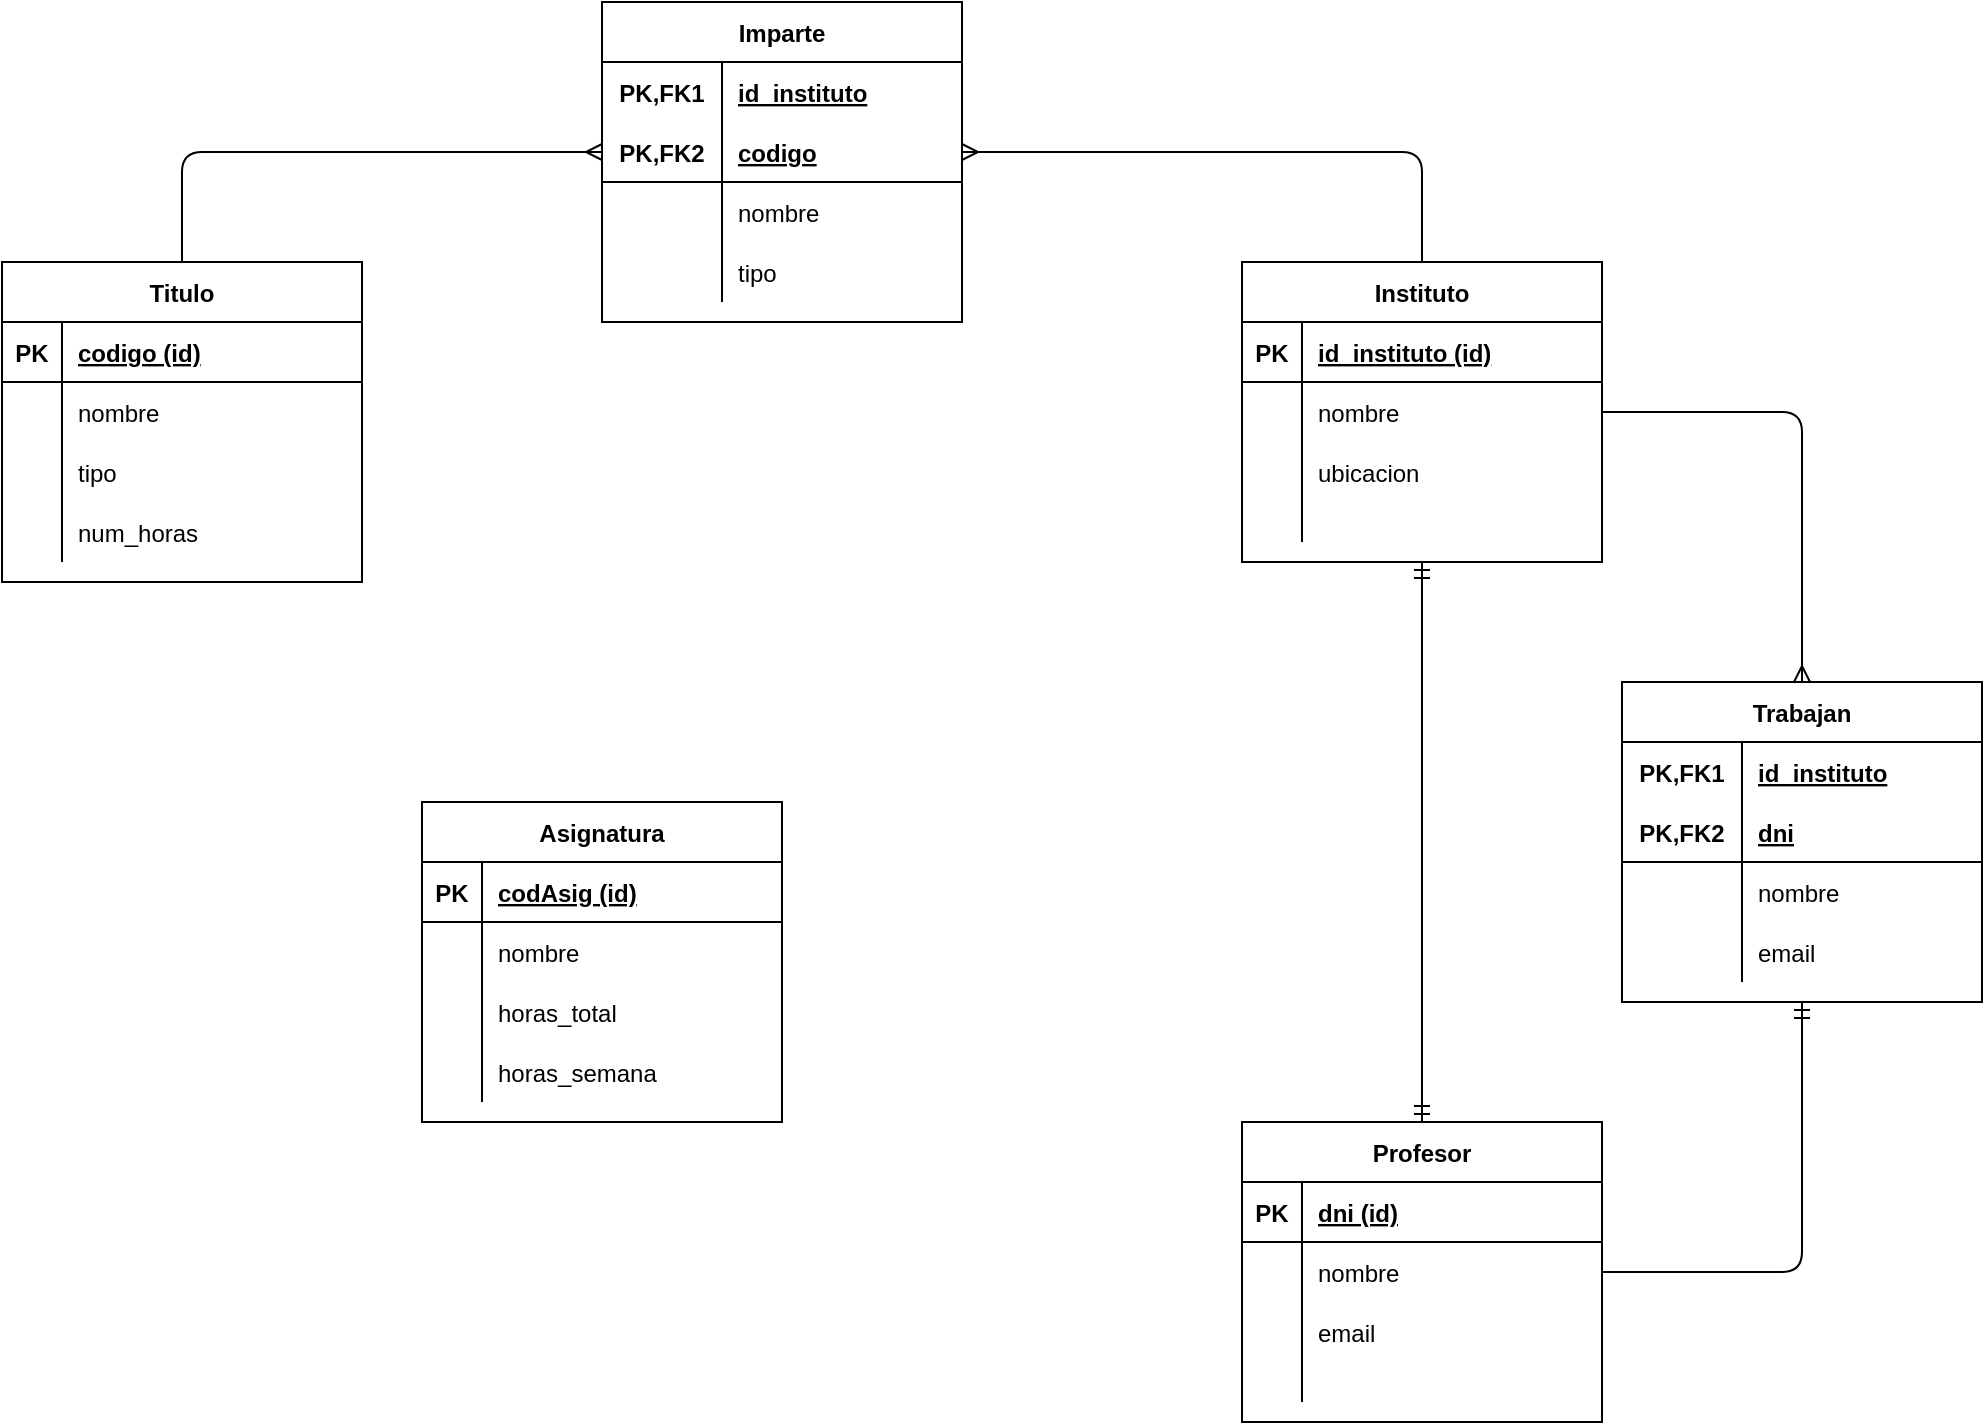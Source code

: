 <mxfile version="14.4.3" type="device"><diagram id="_zhoWjZBMgVjj9BQvRRQ" name="Página-1"><mxGraphModel dx="1550" dy="1594" grid="1" gridSize="10" guides="1" tooltips="1" connect="1" arrows="1" fold="1" page="1" pageScale="1" pageWidth="827" pageHeight="1169" math="0" shadow="0"><root><mxCell id="0"/><mxCell id="1" parent="0"/><mxCell id="cWxATuedg9ez5c01CH-7-1" value="Titulo" style="shape=table;startSize=30;container=1;collapsible=1;childLayout=tableLayout;fixedRows=1;rowLines=0;fontStyle=1;align=center;resizeLast=1;" vertex="1" parent="1"><mxGeometry x="-120" y="80" width="180" height="160" as="geometry"/></mxCell><mxCell id="cWxATuedg9ez5c01CH-7-2" value="" style="shape=partialRectangle;collapsible=0;dropTarget=0;pointerEvents=0;fillColor=none;top=0;left=0;bottom=1;right=0;points=[[0,0.5],[1,0.5]];portConstraint=eastwest;" vertex="1" parent="cWxATuedg9ez5c01CH-7-1"><mxGeometry y="30" width="180" height="30" as="geometry"/></mxCell><mxCell id="cWxATuedg9ez5c01CH-7-3" value="PK" style="shape=partialRectangle;connectable=0;fillColor=none;top=0;left=0;bottom=0;right=0;fontStyle=1;overflow=hidden;" vertex="1" parent="cWxATuedg9ez5c01CH-7-2"><mxGeometry width="30" height="30" as="geometry"/></mxCell><mxCell id="cWxATuedg9ez5c01CH-7-4" value="codigo (id)" style="shape=partialRectangle;connectable=0;fillColor=none;top=0;left=0;bottom=0;right=0;align=left;spacingLeft=6;fontStyle=5;overflow=hidden;" vertex="1" parent="cWxATuedg9ez5c01CH-7-2"><mxGeometry x="30" width="150" height="30" as="geometry"/></mxCell><mxCell id="cWxATuedg9ez5c01CH-7-5" value="" style="shape=partialRectangle;collapsible=0;dropTarget=0;pointerEvents=0;fillColor=none;top=0;left=0;bottom=0;right=0;points=[[0,0.5],[1,0.5]];portConstraint=eastwest;" vertex="1" parent="cWxATuedg9ez5c01CH-7-1"><mxGeometry y="60" width="180" height="30" as="geometry"/></mxCell><mxCell id="cWxATuedg9ez5c01CH-7-6" value="" style="shape=partialRectangle;connectable=0;fillColor=none;top=0;left=0;bottom=0;right=0;editable=1;overflow=hidden;" vertex="1" parent="cWxATuedg9ez5c01CH-7-5"><mxGeometry width="30" height="30" as="geometry"/></mxCell><mxCell id="cWxATuedg9ez5c01CH-7-7" value="nombre" style="shape=partialRectangle;connectable=0;fillColor=none;top=0;left=0;bottom=0;right=0;align=left;spacingLeft=6;overflow=hidden;" vertex="1" parent="cWxATuedg9ez5c01CH-7-5"><mxGeometry x="30" width="150" height="30" as="geometry"/></mxCell><mxCell id="cWxATuedg9ez5c01CH-7-8" value="" style="shape=partialRectangle;collapsible=0;dropTarget=0;pointerEvents=0;fillColor=none;top=0;left=0;bottom=0;right=0;points=[[0,0.5],[1,0.5]];portConstraint=eastwest;" vertex="1" parent="cWxATuedg9ez5c01CH-7-1"><mxGeometry y="90" width="180" height="30" as="geometry"/></mxCell><mxCell id="cWxATuedg9ez5c01CH-7-9" value="" style="shape=partialRectangle;connectable=0;fillColor=none;top=0;left=0;bottom=0;right=0;editable=1;overflow=hidden;" vertex="1" parent="cWxATuedg9ez5c01CH-7-8"><mxGeometry width="30" height="30" as="geometry"/></mxCell><mxCell id="cWxATuedg9ez5c01CH-7-10" value="tipo" style="shape=partialRectangle;connectable=0;fillColor=none;top=0;left=0;bottom=0;right=0;align=left;spacingLeft=6;overflow=hidden;" vertex="1" parent="cWxATuedg9ez5c01CH-7-8"><mxGeometry x="30" width="150" height="30" as="geometry"/></mxCell><mxCell id="cWxATuedg9ez5c01CH-7-11" value="" style="shape=partialRectangle;collapsible=0;dropTarget=0;pointerEvents=0;fillColor=none;top=0;left=0;bottom=0;right=0;points=[[0,0.5],[1,0.5]];portConstraint=eastwest;" vertex="1" parent="cWxATuedg9ez5c01CH-7-1"><mxGeometry y="120" width="180" height="30" as="geometry"/></mxCell><mxCell id="cWxATuedg9ez5c01CH-7-12" value="" style="shape=partialRectangle;connectable=0;fillColor=none;top=0;left=0;bottom=0;right=0;editable=1;overflow=hidden;" vertex="1" parent="cWxATuedg9ez5c01CH-7-11"><mxGeometry width="30" height="30" as="geometry"/></mxCell><mxCell id="cWxATuedg9ez5c01CH-7-13" value="num_horas" style="shape=partialRectangle;connectable=0;fillColor=none;top=0;left=0;bottom=0;right=0;align=left;spacingLeft=6;overflow=hidden;" vertex="1" parent="cWxATuedg9ez5c01CH-7-11"><mxGeometry x="30" width="150" height="30" as="geometry"/></mxCell><mxCell id="cWxATuedg9ez5c01CH-7-14" value="Asignatura" style="shape=table;startSize=30;container=1;collapsible=1;childLayout=tableLayout;fixedRows=1;rowLines=0;fontStyle=1;align=center;resizeLast=1;" vertex="1" parent="1"><mxGeometry x="90" y="350" width="180" height="160" as="geometry"/></mxCell><mxCell id="cWxATuedg9ez5c01CH-7-15" value="" style="shape=partialRectangle;collapsible=0;dropTarget=0;pointerEvents=0;fillColor=none;top=0;left=0;bottom=1;right=0;points=[[0,0.5],[1,0.5]];portConstraint=eastwest;" vertex="1" parent="cWxATuedg9ez5c01CH-7-14"><mxGeometry y="30" width="180" height="30" as="geometry"/></mxCell><mxCell id="cWxATuedg9ez5c01CH-7-16" value="PK" style="shape=partialRectangle;connectable=0;fillColor=none;top=0;left=0;bottom=0;right=0;fontStyle=1;overflow=hidden;" vertex="1" parent="cWxATuedg9ez5c01CH-7-15"><mxGeometry width="30" height="30" as="geometry"/></mxCell><mxCell id="cWxATuedg9ez5c01CH-7-17" value="codAsig (id)" style="shape=partialRectangle;connectable=0;fillColor=none;top=0;left=0;bottom=0;right=0;align=left;spacingLeft=6;fontStyle=5;overflow=hidden;" vertex="1" parent="cWxATuedg9ez5c01CH-7-15"><mxGeometry x="30" width="150" height="30" as="geometry"/></mxCell><mxCell id="cWxATuedg9ez5c01CH-7-18" value="" style="shape=partialRectangle;collapsible=0;dropTarget=0;pointerEvents=0;fillColor=none;top=0;left=0;bottom=0;right=0;points=[[0,0.5],[1,0.5]];portConstraint=eastwest;" vertex="1" parent="cWxATuedg9ez5c01CH-7-14"><mxGeometry y="60" width="180" height="30" as="geometry"/></mxCell><mxCell id="cWxATuedg9ez5c01CH-7-19" value="" style="shape=partialRectangle;connectable=0;fillColor=none;top=0;left=0;bottom=0;right=0;editable=1;overflow=hidden;" vertex="1" parent="cWxATuedg9ez5c01CH-7-18"><mxGeometry width="30" height="30" as="geometry"/></mxCell><mxCell id="cWxATuedg9ez5c01CH-7-20" value="nombre" style="shape=partialRectangle;connectable=0;fillColor=none;top=0;left=0;bottom=0;right=0;align=left;spacingLeft=6;overflow=hidden;" vertex="1" parent="cWxATuedg9ez5c01CH-7-18"><mxGeometry x="30" width="150" height="30" as="geometry"/></mxCell><mxCell id="cWxATuedg9ez5c01CH-7-21" value="" style="shape=partialRectangle;collapsible=0;dropTarget=0;pointerEvents=0;fillColor=none;top=0;left=0;bottom=0;right=0;points=[[0,0.5],[1,0.5]];portConstraint=eastwest;" vertex="1" parent="cWxATuedg9ez5c01CH-7-14"><mxGeometry y="90" width="180" height="30" as="geometry"/></mxCell><mxCell id="cWxATuedg9ez5c01CH-7-22" value="" style="shape=partialRectangle;connectable=0;fillColor=none;top=0;left=0;bottom=0;right=0;editable=1;overflow=hidden;" vertex="1" parent="cWxATuedg9ez5c01CH-7-21"><mxGeometry width="30" height="30" as="geometry"/></mxCell><mxCell id="cWxATuedg9ez5c01CH-7-23" value="horas_total" style="shape=partialRectangle;connectable=0;fillColor=none;top=0;left=0;bottom=0;right=0;align=left;spacingLeft=6;overflow=hidden;" vertex="1" parent="cWxATuedg9ez5c01CH-7-21"><mxGeometry x="30" width="150" height="30" as="geometry"/></mxCell><mxCell id="cWxATuedg9ez5c01CH-7-24" value="" style="shape=partialRectangle;collapsible=0;dropTarget=0;pointerEvents=0;fillColor=none;top=0;left=0;bottom=0;right=0;points=[[0,0.5],[1,0.5]];portConstraint=eastwest;" vertex="1" parent="cWxATuedg9ez5c01CH-7-14"><mxGeometry y="120" width="180" height="30" as="geometry"/></mxCell><mxCell id="cWxATuedg9ez5c01CH-7-25" value="" style="shape=partialRectangle;connectable=0;fillColor=none;top=0;left=0;bottom=0;right=0;editable=1;overflow=hidden;" vertex="1" parent="cWxATuedg9ez5c01CH-7-24"><mxGeometry width="30" height="30" as="geometry"/></mxCell><mxCell id="cWxATuedg9ez5c01CH-7-26" value="horas_semana" style="shape=partialRectangle;connectable=0;fillColor=none;top=0;left=0;bottom=0;right=0;align=left;spacingLeft=6;overflow=hidden;" vertex="1" parent="cWxATuedg9ez5c01CH-7-24"><mxGeometry x="30" width="150" height="30" as="geometry"/></mxCell><mxCell id="cWxATuedg9ez5c01CH-7-27" value="Instituto" style="shape=table;startSize=30;container=1;collapsible=1;childLayout=tableLayout;fixedRows=1;rowLines=0;fontStyle=1;align=center;resizeLast=1;" vertex="1" parent="1"><mxGeometry x="500" y="80" width="180" height="150" as="geometry"/></mxCell><mxCell id="cWxATuedg9ez5c01CH-7-28" value="" style="shape=partialRectangle;collapsible=0;dropTarget=0;pointerEvents=0;fillColor=none;top=0;left=0;bottom=1;right=0;points=[[0,0.5],[1,0.5]];portConstraint=eastwest;" vertex="1" parent="cWxATuedg9ez5c01CH-7-27"><mxGeometry y="30" width="180" height="30" as="geometry"/></mxCell><mxCell id="cWxATuedg9ez5c01CH-7-29" value="PK" style="shape=partialRectangle;connectable=0;fillColor=none;top=0;left=0;bottom=0;right=0;fontStyle=1;overflow=hidden;" vertex="1" parent="cWxATuedg9ez5c01CH-7-28"><mxGeometry width="30" height="30" as="geometry"/></mxCell><mxCell id="cWxATuedg9ez5c01CH-7-30" value="id_instituto (id)" style="shape=partialRectangle;connectable=0;fillColor=none;top=0;left=0;bottom=0;right=0;align=left;spacingLeft=6;fontStyle=5;overflow=hidden;" vertex="1" parent="cWxATuedg9ez5c01CH-7-28"><mxGeometry x="30" width="150" height="30" as="geometry"/></mxCell><mxCell id="cWxATuedg9ez5c01CH-7-31" value="" style="shape=partialRectangle;collapsible=0;dropTarget=0;pointerEvents=0;fillColor=none;top=0;left=0;bottom=0;right=0;points=[[0,0.5],[1,0.5]];portConstraint=eastwest;" vertex="1" parent="cWxATuedg9ez5c01CH-7-27"><mxGeometry y="60" width="180" height="30" as="geometry"/></mxCell><mxCell id="cWxATuedg9ez5c01CH-7-32" value="" style="shape=partialRectangle;connectable=0;fillColor=none;top=0;left=0;bottom=0;right=0;editable=1;overflow=hidden;" vertex="1" parent="cWxATuedg9ez5c01CH-7-31"><mxGeometry width="30" height="30" as="geometry"/></mxCell><mxCell id="cWxATuedg9ez5c01CH-7-33" value="nombre" style="shape=partialRectangle;connectable=0;fillColor=none;top=0;left=0;bottom=0;right=0;align=left;spacingLeft=6;overflow=hidden;" vertex="1" parent="cWxATuedg9ez5c01CH-7-31"><mxGeometry x="30" width="150" height="30" as="geometry"/></mxCell><mxCell id="cWxATuedg9ez5c01CH-7-34" value="" style="shape=partialRectangle;collapsible=0;dropTarget=0;pointerEvents=0;fillColor=none;top=0;left=0;bottom=0;right=0;points=[[0,0.5],[1,0.5]];portConstraint=eastwest;" vertex="1" parent="cWxATuedg9ez5c01CH-7-27"><mxGeometry y="90" width="180" height="30" as="geometry"/></mxCell><mxCell id="cWxATuedg9ez5c01CH-7-35" value="" style="shape=partialRectangle;connectable=0;fillColor=none;top=0;left=0;bottom=0;right=0;editable=1;overflow=hidden;" vertex="1" parent="cWxATuedg9ez5c01CH-7-34"><mxGeometry width="30" height="30" as="geometry"/></mxCell><mxCell id="cWxATuedg9ez5c01CH-7-36" value="ubicacion" style="shape=partialRectangle;connectable=0;fillColor=none;top=0;left=0;bottom=0;right=0;align=left;spacingLeft=6;overflow=hidden;" vertex="1" parent="cWxATuedg9ez5c01CH-7-34"><mxGeometry x="30" width="150" height="30" as="geometry"/></mxCell><mxCell id="cWxATuedg9ez5c01CH-7-37" value="" style="shape=partialRectangle;collapsible=0;dropTarget=0;pointerEvents=0;fillColor=none;top=0;left=0;bottom=0;right=0;points=[[0,0.5],[1,0.5]];portConstraint=eastwest;" vertex="1" parent="cWxATuedg9ez5c01CH-7-27"><mxGeometry y="120" width="180" height="20" as="geometry"/></mxCell><mxCell id="cWxATuedg9ez5c01CH-7-38" value="" style="shape=partialRectangle;connectable=0;fillColor=none;top=0;left=0;bottom=0;right=0;editable=1;overflow=hidden;" vertex="1" parent="cWxATuedg9ez5c01CH-7-37"><mxGeometry width="30" height="20" as="geometry"/></mxCell><mxCell id="cWxATuedg9ez5c01CH-7-39" value="" style="shape=partialRectangle;connectable=0;fillColor=none;top=0;left=0;bottom=0;right=0;align=left;spacingLeft=6;overflow=hidden;" vertex="1" parent="cWxATuedg9ez5c01CH-7-37"><mxGeometry x="30" width="150" height="20" as="geometry"/></mxCell><mxCell id="cWxATuedg9ez5c01CH-7-41" value="Profesor" style="shape=table;startSize=30;container=1;collapsible=1;childLayout=tableLayout;fixedRows=1;rowLines=0;fontStyle=1;align=center;resizeLast=1;" vertex="1" parent="1"><mxGeometry x="500" y="510" width="180" height="150" as="geometry"/></mxCell><mxCell id="cWxATuedg9ez5c01CH-7-42" value="" style="shape=partialRectangle;collapsible=0;dropTarget=0;pointerEvents=0;fillColor=none;top=0;left=0;bottom=1;right=0;points=[[0,0.5],[1,0.5]];portConstraint=eastwest;" vertex="1" parent="cWxATuedg9ez5c01CH-7-41"><mxGeometry y="30" width="180" height="30" as="geometry"/></mxCell><mxCell id="cWxATuedg9ez5c01CH-7-43" value="PK" style="shape=partialRectangle;connectable=0;fillColor=none;top=0;left=0;bottom=0;right=0;fontStyle=1;overflow=hidden;" vertex="1" parent="cWxATuedg9ez5c01CH-7-42"><mxGeometry width="30" height="30" as="geometry"/></mxCell><mxCell id="cWxATuedg9ez5c01CH-7-44" value="dni (id)" style="shape=partialRectangle;connectable=0;fillColor=none;top=0;left=0;bottom=0;right=0;align=left;spacingLeft=6;fontStyle=5;overflow=hidden;" vertex="1" parent="cWxATuedg9ez5c01CH-7-42"><mxGeometry x="30" width="150" height="30" as="geometry"/></mxCell><mxCell id="cWxATuedg9ez5c01CH-7-45" value="" style="shape=partialRectangle;collapsible=0;dropTarget=0;pointerEvents=0;fillColor=none;top=0;left=0;bottom=0;right=0;points=[[0,0.5],[1,0.5]];portConstraint=eastwest;" vertex="1" parent="cWxATuedg9ez5c01CH-7-41"><mxGeometry y="60" width="180" height="30" as="geometry"/></mxCell><mxCell id="cWxATuedg9ez5c01CH-7-46" value="" style="shape=partialRectangle;connectable=0;fillColor=none;top=0;left=0;bottom=0;right=0;editable=1;overflow=hidden;" vertex="1" parent="cWxATuedg9ez5c01CH-7-45"><mxGeometry width="30" height="30" as="geometry"/></mxCell><mxCell id="cWxATuedg9ez5c01CH-7-47" value="nombre" style="shape=partialRectangle;connectable=0;fillColor=none;top=0;left=0;bottom=0;right=0;align=left;spacingLeft=6;overflow=hidden;" vertex="1" parent="cWxATuedg9ez5c01CH-7-45"><mxGeometry x="30" width="150" height="30" as="geometry"/></mxCell><mxCell id="cWxATuedg9ez5c01CH-7-48" value="" style="shape=partialRectangle;collapsible=0;dropTarget=0;pointerEvents=0;fillColor=none;top=0;left=0;bottom=0;right=0;points=[[0,0.5],[1,0.5]];portConstraint=eastwest;" vertex="1" parent="cWxATuedg9ez5c01CH-7-41"><mxGeometry y="90" width="180" height="30" as="geometry"/></mxCell><mxCell id="cWxATuedg9ez5c01CH-7-49" value="" style="shape=partialRectangle;connectable=0;fillColor=none;top=0;left=0;bottom=0;right=0;editable=1;overflow=hidden;" vertex="1" parent="cWxATuedg9ez5c01CH-7-48"><mxGeometry width="30" height="30" as="geometry"/></mxCell><mxCell id="cWxATuedg9ez5c01CH-7-50" value="email" style="shape=partialRectangle;connectable=0;fillColor=none;top=0;left=0;bottom=0;right=0;align=left;spacingLeft=6;overflow=hidden;" vertex="1" parent="cWxATuedg9ez5c01CH-7-48"><mxGeometry x="30" width="150" height="30" as="geometry"/></mxCell><mxCell id="cWxATuedg9ez5c01CH-7-51" value="" style="shape=partialRectangle;collapsible=0;dropTarget=0;pointerEvents=0;fillColor=none;top=0;left=0;bottom=0;right=0;points=[[0,0.5],[1,0.5]];portConstraint=eastwest;" vertex="1" parent="cWxATuedg9ez5c01CH-7-41"><mxGeometry y="120" width="180" height="20" as="geometry"/></mxCell><mxCell id="cWxATuedg9ez5c01CH-7-52" value="" style="shape=partialRectangle;connectable=0;fillColor=none;top=0;left=0;bottom=0;right=0;editable=1;overflow=hidden;" vertex="1" parent="cWxATuedg9ez5c01CH-7-51"><mxGeometry width="30" height="20" as="geometry"/></mxCell><mxCell id="cWxATuedg9ez5c01CH-7-53" value="" style="shape=partialRectangle;connectable=0;fillColor=none;top=0;left=0;bottom=0;right=0;align=left;spacingLeft=6;overflow=hidden;" vertex="1" parent="cWxATuedg9ez5c01CH-7-51"><mxGeometry x="30" width="150" height="20" as="geometry"/></mxCell><mxCell id="cWxATuedg9ez5c01CH-7-81" value="Trabajan" style="shape=table;startSize=30;container=1;collapsible=1;childLayout=tableLayout;fixedRows=1;rowLines=0;fontStyle=1;align=center;resizeLast=1;" vertex="1" parent="1"><mxGeometry x="690" y="290" width="180" height="160" as="geometry"/></mxCell><mxCell id="cWxATuedg9ez5c01CH-7-82" value="" style="shape=partialRectangle;collapsible=0;dropTarget=0;pointerEvents=0;fillColor=none;top=0;left=0;bottom=0;right=0;points=[[0,0.5],[1,0.5]];portConstraint=eastwest;" vertex="1" parent="cWxATuedg9ez5c01CH-7-81"><mxGeometry y="30" width="180" height="30" as="geometry"/></mxCell><mxCell id="cWxATuedg9ez5c01CH-7-83" value="PK,FK1" style="shape=partialRectangle;connectable=0;fillColor=none;top=0;left=0;bottom=0;right=0;fontStyle=1;overflow=hidden;" vertex="1" parent="cWxATuedg9ez5c01CH-7-82"><mxGeometry width="60" height="30" as="geometry"/></mxCell><mxCell id="cWxATuedg9ez5c01CH-7-84" value="id_instituto" style="shape=partialRectangle;connectable=0;fillColor=none;top=0;left=0;bottom=0;right=0;align=left;spacingLeft=6;fontStyle=5;overflow=hidden;" vertex="1" parent="cWxATuedg9ez5c01CH-7-82"><mxGeometry x="60" width="120" height="30" as="geometry"/></mxCell><mxCell id="cWxATuedg9ez5c01CH-7-85" value="" style="shape=partialRectangle;collapsible=0;dropTarget=0;pointerEvents=0;fillColor=none;top=0;left=0;bottom=1;right=0;points=[[0,0.5],[1,0.5]];portConstraint=eastwest;" vertex="1" parent="cWxATuedg9ez5c01CH-7-81"><mxGeometry y="60" width="180" height="30" as="geometry"/></mxCell><mxCell id="cWxATuedg9ez5c01CH-7-86" value="PK,FK2" style="shape=partialRectangle;connectable=0;fillColor=none;top=0;left=0;bottom=0;right=0;fontStyle=1;overflow=hidden;" vertex="1" parent="cWxATuedg9ez5c01CH-7-85"><mxGeometry width="60" height="30" as="geometry"/></mxCell><mxCell id="cWxATuedg9ez5c01CH-7-87" value="dni" style="shape=partialRectangle;connectable=0;fillColor=none;top=0;left=0;bottom=0;right=0;align=left;spacingLeft=6;fontStyle=5;overflow=hidden;" vertex="1" parent="cWxATuedg9ez5c01CH-7-85"><mxGeometry x="60" width="120" height="30" as="geometry"/></mxCell><mxCell id="cWxATuedg9ez5c01CH-7-88" value="" style="shape=partialRectangle;collapsible=0;dropTarget=0;pointerEvents=0;fillColor=none;top=0;left=0;bottom=0;right=0;points=[[0,0.5],[1,0.5]];portConstraint=eastwest;" vertex="1" parent="cWxATuedg9ez5c01CH-7-81"><mxGeometry y="90" width="180" height="30" as="geometry"/></mxCell><mxCell id="cWxATuedg9ez5c01CH-7-89" value="" style="shape=partialRectangle;connectable=0;fillColor=none;top=0;left=0;bottom=0;right=0;editable=1;overflow=hidden;" vertex="1" parent="cWxATuedg9ez5c01CH-7-88"><mxGeometry width="60" height="30" as="geometry"/></mxCell><mxCell id="cWxATuedg9ez5c01CH-7-90" value="nombre" style="shape=partialRectangle;connectable=0;fillColor=none;top=0;left=0;bottom=0;right=0;align=left;spacingLeft=6;overflow=hidden;" vertex="1" parent="cWxATuedg9ez5c01CH-7-88"><mxGeometry x="60" width="120" height="30" as="geometry"/></mxCell><mxCell id="cWxATuedg9ez5c01CH-7-91" value="" style="shape=partialRectangle;collapsible=0;dropTarget=0;pointerEvents=0;fillColor=none;top=0;left=0;bottom=0;right=0;points=[[0,0.5],[1,0.5]];portConstraint=eastwest;" vertex="1" parent="cWxATuedg9ez5c01CH-7-81"><mxGeometry y="120" width="180" height="30" as="geometry"/></mxCell><mxCell id="cWxATuedg9ez5c01CH-7-92" value="" style="shape=partialRectangle;connectable=0;fillColor=none;top=0;left=0;bottom=0;right=0;editable=1;overflow=hidden;" vertex="1" parent="cWxATuedg9ez5c01CH-7-91"><mxGeometry width="60" height="30" as="geometry"/></mxCell><mxCell id="cWxATuedg9ez5c01CH-7-93" value="email" style="shape=partialRectangle;connectable=0;fillColor=none;top=0;left=0;bottom=0;right=0;align=left;spacingLeft=6;overflow=hidden;" vertex="1" parent="cWxATuedg9ez5c01CH-7-91"><mxGeometry x="60" width="120" height="30" as="geometry"/></mxCell><mxCell id="cWxATuedg9ez5c01CH-7-95" value="" style="edgeStyle=orthogonalEdgeStyle;fontSize=12;html=1;endArrow=ERmandOne;exitX=1;exitY=0.5;exitDx=0;exitDy=0;entryX=0.5;entryY=1;entryDx=0;entryDy=0;" edge="1" parent="1" source="cWxATuedg9ez5c01CH-7-45" target="cWxATuedg9ez5c01CH-7-81"><mxGeometry width="100" height="100" relative="1" as="geometry"><mxPoint x="660" y="600" as="sourcePoint"/><mxPoint x="760" y="500" as="targetPoint"/></mxGeometry></mxCell><mxCell id="cWxATuedg9ez5c01CH-7-96" value="" style="edgeStyle=orthogonalEdgeStyle;fontSize=12;html=1;endArrow=ERmany;exitX=1;exitY=0.5;exitDx=0;exitDy=0;entryX=0.5;entryY=0;entryDx=0;entryDy=0;" edge="1" parent="1" source="cWxATuedg9ez5c01CH-7-31" target="cWxATuedg9ez5c01CH-7-81"><mxGeometry width="100" height="100" relative="1" as="geometry"><mxPoint x="660" y="190" as="sourcePoint"/><mxPoint x="760" y="90" as="targetPoint"/></mxGeometry></mxCell><mxCell id="cWxATuedg9ez5c01CH-7-97" value="" style="fontSize=12;html=1;endArrow=ERmandOne;startArrow=ERmandOne;exitX=0.5;exitY=0;exitDx=0;exitDy=0;" edge="1" parent="1" source="cWxATuedg9ez5c01CH-7-41"><mxGeometry width="100" height="100" relative="1" as="geometry"><mxPoint x="370" y="410" as="sourcePoint"/><mxPoint x="590" y="230" as="targetPoint"/></mxGeometry></mxCell><mxCell id="cWxATuedg9ez5c01CH-7-98" value="Imparte" style="shape=table;startSize=30;container=1;collapsible=1;childLayout=tableLayout;fixedRows=1;rowLines=0;fontStyle=1;align=center;resizeLast=1;" vertex="1" parent="1"><mxGeometry x="180" y="-50" width="180" height="160" as="geometry"/></mxCell><mxCell id="cWxATuedg9ez5c01CH-7-99" value="" style="shape=partialRectangle;collapsible=0;dropTarget=0;pointerEvents=0;fillColor=none;top=0;left=0;bottom=0;right=0;points=[[0,0.5],[1,0.5]];portConstraint=eastwest;" vertex="1" parent="cWxATuedg9ez5c01CH-7-98"><mxGeometry y="30" width="180" height="30" as="geometry"/></mxCell><mxCell id="cWxATuedg9ez5c01CH-7-100" value="PK,FK1" style="shape=partialRectangle;connectable=0;fillColor=none;top=0;left=0;bottom=0;right=0;fontStyle=1;overflow=hidden;" vertex="1" parent="cWxATuedg9ez5c01CH-7-99"><mxGeometry width="60" height="30" as="geometry"/></mxCell><mxCell id="cWxATuedg9ez5c01CH-7-101" value="id_instituto" style="shape=partialRectangle;connectable=0;fillColor=none;top=0;left=0;bottom=0;right=0;align=left;spacingLeft=6;fontStyle=5;overflow=hidden;" vertex="1" parent="cWxATuedg9ez5c01CH-7-99"><mxGeometry x="60" width="120" height="30" as="geometry"/></mxCell><mxCell id="cWxATuedg9ez5c01CH-7-102" value="" style="shape=partialRectangle;collapsible=0;dropTarget=0;pointerEvents=0;fillColor=none;top=0;left=0;bottom=1;right=0;points=[[0,0.5],[1,0.5]];portConstraint=eastwest;" vertex="1" parent="cWxATuedg9ez5c01CH-7-98"><mxGeometry y="60" width="180" height="30" as="geometry"/></mxCell><mxCell id="cWxATuedg9ez5c01CH-7-103" value="PK,FK2" style="shape=partialRectangle;connectable=0;fillColor=none;top=0;left=0;bottom=0;right=0;fontStyle=1;overflow=hidden;" vertex="1" parent="cWxATuedg9ez5c01CH-7-102"><mxGeometry width="60" height="30" as="geometry"/></mxCell><mxCell id="cWxATuedg9ez5c01CH-7-104" value="codigo" style="shape=partialRectangle;connectable=0;fillColor=none;top=0;left=0;bottom=0;right=0;align=left;spacingLeft=6;fontStyle=5;overflow=hidden;" vertex="1" parent="cWxATuedg9ez5c01CH-7-102"><mxGeometry x="60" width="120" height="30" as="geometry"/></mxCell><mxCell id="cWxATuedg9ez5c01CH-7-105" value="" style="shape=partialRectangle;collapsible=0;dropTarget=0;pointerEvents=0;fillColor=none;top=0;left=0;bottom=0;right=0;points=[[0,0.5],[1,0.5]];portConstraint=eastwest;" vertex="1" parent="cWxATuedg9ez5c01CH-7-98"><mxGeometry y="90" width="180" height="30" as="geometry"/></mxCell><mxCell id="cWxATuedg9ez5c01CH-7-106" value="" style="shape=partialRectangle;connectable=0;fillColor=none;top=0;left=0;bottom=0;right=0;editable=1;overflow=hidden;" vertex="1" parent="cWxATuedg9ez5c01CH-7-105"><mxGeometry width="60" height="30" as="geometry"/></mxCell><mxCell id="cWxATuedg9ez5c01CH-7-107" value="nombre" style="shape=partialRectangle;connectable=0;fillColor=none;top=0;left=0;bottom=0;right=0;align=left;spacingLeft=6;overflow=hidden;" vertex="1" parent="cWxATuedg9ez5c01CH-7-105"><mxGeometry x="60" width="120" height="30" as="geometry"/></mxCell><mxCell id="cWxATuedg9ez5c01CH-7-108" value="" style="shape=partialRectangle;collapsible=0;dropTarget=0;pointerEvents=0;fillColor=none;top=0;left=0;bottom=0;right=0;points=[[0,0.5],[1,0.5]];portConstraint=eastwest;" vertex="1" parent="cWxATuedg9ez5c01CH-7-98"><mxGeometry y="120" width="180" height="30" as="geometry"/></mxCell><mxCell id="cWxATuedg9ez5c01CH-7-109" value="" style="shape=partialRectangle;connectable=0;fillColor=none;top=0;left=0;bottom=0;right=0;editable=1;overflow=hidden;" vertex="1" parent="cWxATuedg9ez5c01CH-7-108"><mxGeometry width="60" height="30" as="geometry"/></mxCell><mxCell id="cWxATuedg9ez5c01CH-7-110" value="tipo" style="shape=partialRectangle;connectable=0;fillColor=none;top=0;left=0;bottom=0;right=0;align=left;spacingLeft=6;overflow=hidden;" vertex="1" parent="cWxATuedg9ez5c01CH-7-108"><mxGeometry x="60" width="120" height="30" as="geometry"/></mxCell><mxCell id="cWxATuedg9ez5c01CH-7-111" value="" style="edgeStyle=orthogonalEdgeStyle;fontSize=12;html=1;endArrow=ERmany;exitX=0.5;exitY=0;exitDx=0;exitDy=0;entryX=0;entryY=0.5;entryDx=0;entryDy=0;" edge="1" parent="1" source="cWxATuedg9ez5c01CH-7-1" target="cWxATuedg9ez5c01CH-7-102"><mxGeometry width="100" height="100" relative="1" as="geometry"><mxPoint x="-30" y="60" as="sourcePoint"/><mxPoint x="70" y="-40" as="targetPoint"/></mxGeometry></mxCell><mxCell id="cWxATuedg9ez5c01CH-7-112" value="" style="edgeStyle=orthogonalEdgeStyle;fontSize=12;html=1;endArrow=ERmany;exitX=0.5;exitY=0;exitDx=0;exitDy=0;entryX=1;entryY=0.5;entryDx=0;entryDy=0;" edge="1" parent="1" source="cWxATuedg9ez5c01CH-7-27" target="cWxATuedg9ez5c01CH-7-102"><mxGeometry width="100" height="100" relative="1" as="geometry"><mxPoint x="220" y="160" as="sourcePoint"/><mxPoint x="320" y="60" as="targetPoint"/></mxGeometry></mxCell></root></mxGraphModel></diagram></mxfile>